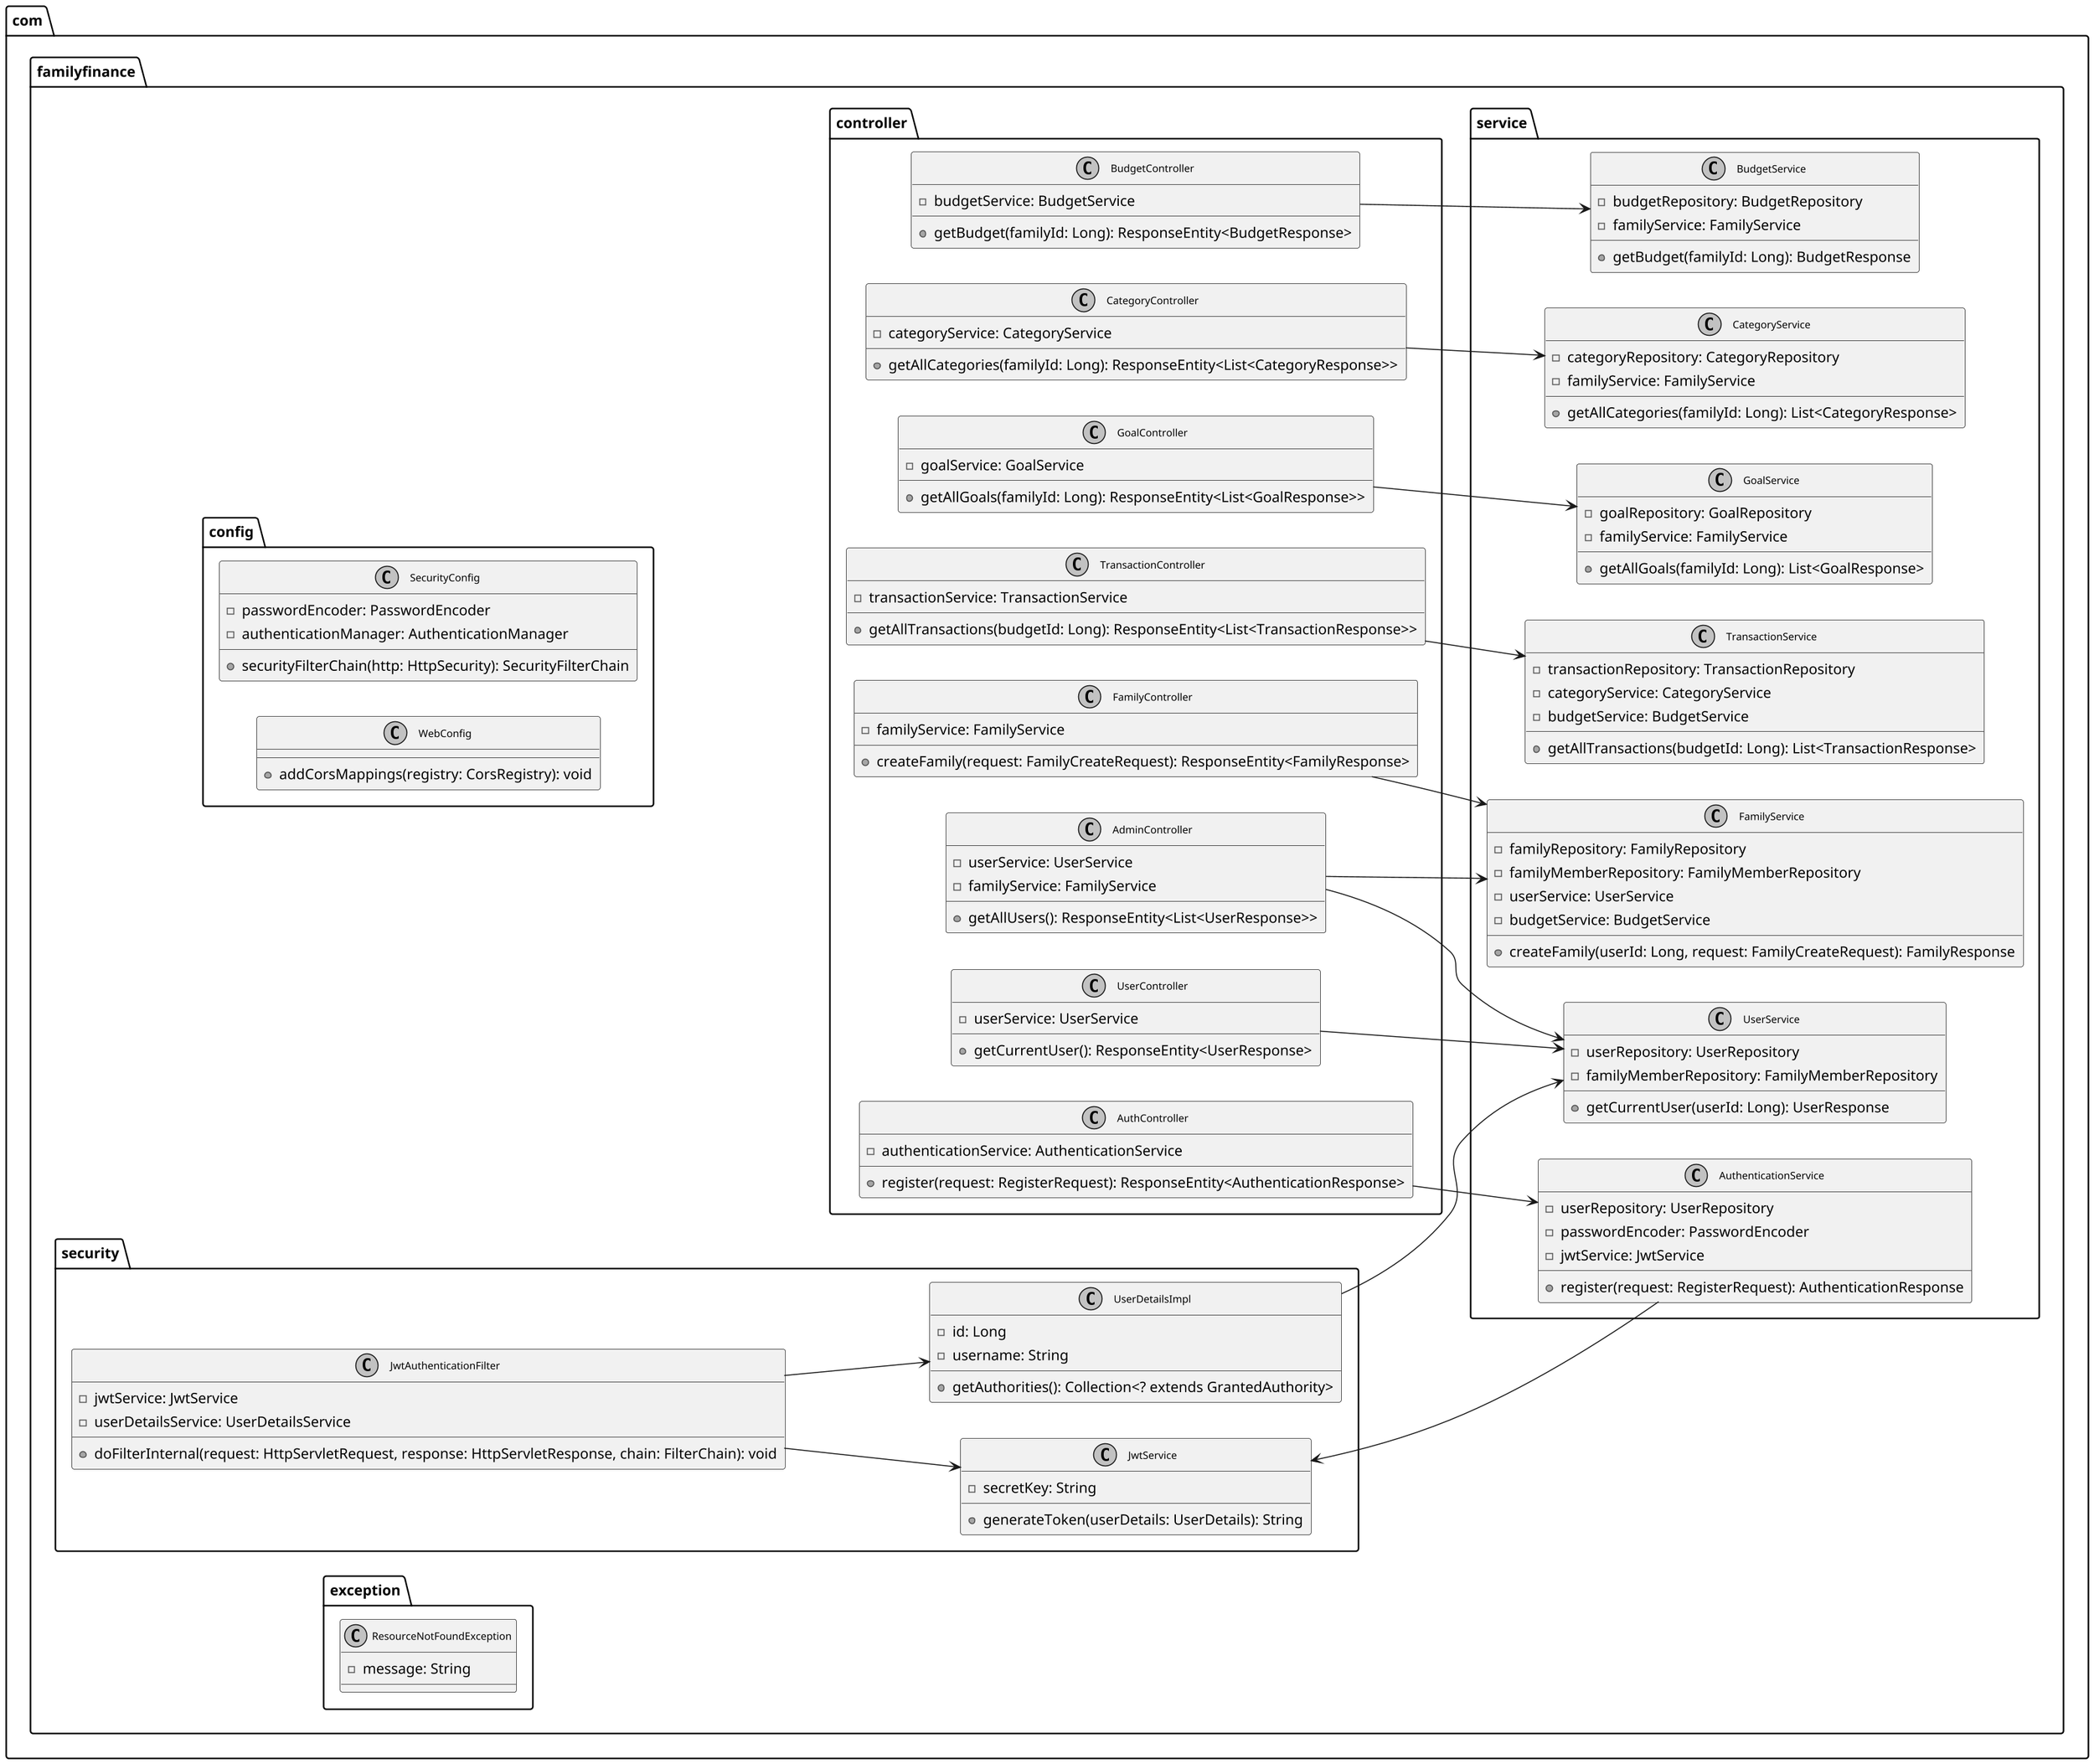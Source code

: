 @startuml
' Настройки для компактности
skinparam dpi 150
skinparam classFontSize 10
skinparam padding 2
skinparam monochrome true
left to right direction

' Пакет Config
package "com.familyfinance.config" {
  class SecurityConfig {
    -passwordEncoder: PasswordEncoder
    -authenticationManager: AuthenticationManager
    +securityFilterChain(http: HttpSecurity): SecurityFilterChain
  }

  class WebConfig {
    +addCorsMappings(registry: CorsRegistry): void
  }
}

' Пакет Controller
package "com.familyfinance.controller" {
  class AdminController {
    -userService: UserService
    -familyService: FamilyService
    +getAllUsers(): ResponseEntity<List<UserResponse>>
  }

  class AuthController {
    -authenticationService: AuthenticationService
    +register(request: RegisterRequest): ResponseEntity<AuthenticationResponse>
  }

  class BudgetController {
    -budgetService: BudgetService
    +getBudget(familyId: Long): ResponseEntity<BudgetResponse>
  }

  class CategoryController {
    -categoryService: CategoryService
    +getAllCategories(familyId: Long): ResponseEntity<List<CategoryResponse>>
  }

  class FamilyController {
    -familyService: FamilyService
    +createFamily(request: FamilyCreateRequest): ResponseEntity<FamilyResponse>
  }

  class GoalController {
    -goalService: GoalService
    +getAllGoals(familyId: Long): ResponseEntity<List<GoalResponse>>
  }

  class TransactionController {
    -transactionService: TransactionService
    +getAllTransactions(budgetId: Long): ResponseEntity<List<TransactionResponse>>
  }

  class UserController {
    -userService: UserService
    +getCurrentUser(): ResponseEntity<UserResponse>
  }
}

' Пакет Security
package "com.familyfinance.security" {
  class JwtAuthenticationFilter {
    -jwtService: JwtService
    -userDetailsService: UserDetailsService
    +doFilterInternal(request: HttpServletRequest, response: HttpServletResponse, chain: FilterChain): void
  }

  class JwtService {
    -secretKey: String
    +generateToken(userDetails: UserDetails): String
  }

  class UserDetailsImpl {
    -id: Long
    -username: String
    +getAuthorities(): Collection<? extends GrantedAuthority>
  }
}

' Пакет Service
package "com.familyfinance.service" {
  class AuthenticationService {
    -userRepository: UserRepository
    -passwordEncoder: PasswordEncoder
    -jwtService: JwtService
    +register(request: RegisterRequest): AuthenticationResponse
  }

  class BudgetService {
    -budgetRepository: BudgetRepository
    -familyService: FamilyService
    +getBudget(familyId: Long): BudgetResponse
  }

  class CategoryService {
    -categoryRepository: CategoryRepository
    -familyService: FamilyService
    +getAllCategories(familyId: Long): List<CategoryResponse>
  }

  class FamilyService {
    -familyRepository: FamilyRepository
    -familyMemberRepository: FamilyMemberRepository
    -userService: UserService
    -budgetService: BudgetService
    +createFamily(userId: Long, request: FamilyCreateRequest): FamilyResponse
  }

  class GoalService {
    -goalRepository: GoalRepository
    -familyService: FamilyService
    +getAllGoals(familyId: Long): List<GoalResponse>
  }

  class TransactionService {
    -transactionRepository: TransactionRepository
    -categoryService: CategoryService
    -budgetService: BudgetService
    +getAllTransactions(budgetId: Long): List<TransactionResponse>
  }

  class UserService {
    -userRepository: UserRepository
    -familyMemberRepository: FamilyMemberRepository
    +getCurrentUser(userId: Long): UserResponse
  }
}

' Пакет Exception
package "com.familyfinance.exception" {
  class ResourceNotFoundException {
    -message: String
  }
}

' Зависимости
AdminController --> UserService
AdminController --> FamilyService
AuthController --> AuthenticationService
BudgetController --> BudgetService
CategoryController --> CategoryService
FamilyController --> FamilyService
GoalController --> GoalService
TransactionController --> TransactionService
UserController --> UserService

JwtAuthenticationFilter --> JwtService
JwtAuthenticationFilter --> UserDetailsImpl
AuthenticationService --> JwtService
UserDetailsImpl --> UserService

@enduml